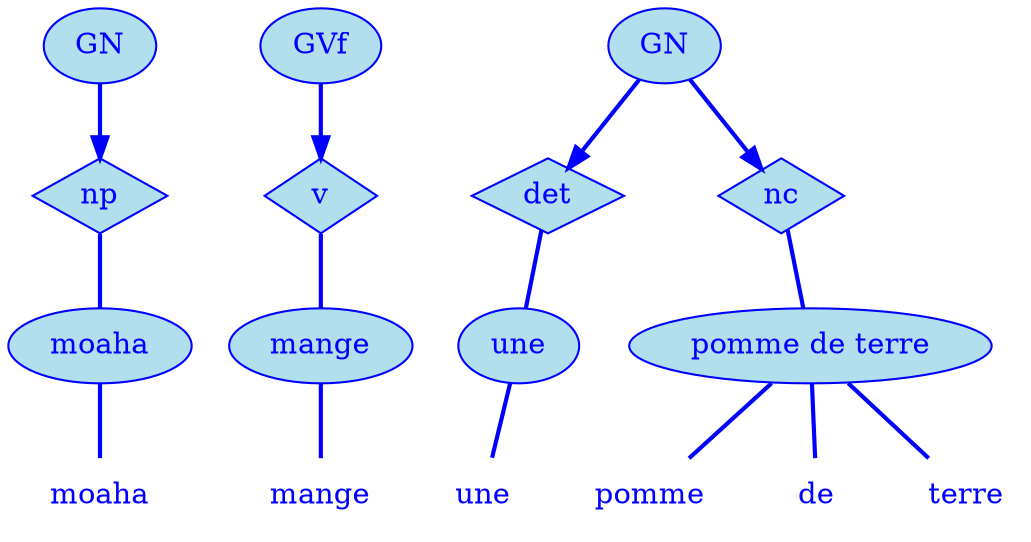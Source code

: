 digraph g {
	graph [bb="0,0,490,252"];
	node [label="\N"];
	graph [_draw_="c 5 -white C 5 -white P 4 0 0 0 252 490 252 490 0 ",
		xdotversion="1.2"];
	"mc1s1_t1#token84" [label=moaha, shape=plaintext, fillcolor=lightblue2, fontcolor=blue, pos="44,18", width="0.86", height="0.50", _ldraw_="F 14.000000 11 -Times-Roman c 4 -blue T 44 13 0 47 5 -moaha "];
	"mc1s1_W1#wordmc1s1_t1#token" [label=moaha, shape=ellipse, fillcolor=lightblue2, fontcolor=blue, pos="44,90", width="1.22", height="0.50", color=blue, style=filled, _draw_="S 6 -filled c 4 -blue C 10 -lightblue2 E 44 90 44 18 ", _ldraw_="F 14.000000 11 -Times-Roman c 4 -blue T 44 85 0 47 5 -moaha "];
	"mc1s1_P13#pos" [label=np, shape=diamond, fillcolor=lightblue2, fontcolor=blue, pos="44,162", width="0.75", height="0.50", color=blue, style=filled, _draw_="S 6 -filled c 4 -blue C 10 -lightblue2 P 4 44 180 17 162 44 144 71 162 ", _ldraw_="F 14.000000 11 -Times-Roman c 4 -blue T 44 157 0 17 2 -np "];
	"mc1s1_chk0#chunk" [label=GN, fillcolor=lightblue2, fontcolor=blue, pos="44,234", width="0.75", height="0.50", color=blue, style=filled, arrowhead=doubleoctagon, _draw_="S 6 -filled c 4 -blue C 10 -lightblue2 E 44 234 27 18 ", _ldraw_="F 14.000000 11 -Times-Roman c 4 -blue T 44 229 0 22 2 -GN "];
	"mc1s1_t3#token87" [label=mange, shape=plaintext, fillcolor=lightblue2, fontcolor=blue, pos="150,18", width="0.86", height="0.50", _ldraw_="F 14.000000 11 -Times-Roman c 4 -blue T 150 13 0 47 5 -mange "];
	"mc1s1_W2#wordmc1s1_t3#token" [label=mange, shape=ellipse, fillcolor=lightblue2, fontcolor=blue, pos="150,90", width="1.22", height="0.50", color=blue, style=filled, _draw_="S 6 -filled c 4 -blue C 10 -lightblue2 E 150 90 44 18 ", _ldraw_="F 14.000000 11 -Times-Roman c 4 -blue T 150 85 0 47 5 -mange "];
	"mc1s1_P47L3#pos" [label=v, shape=diamond, fillcolor=lightblue2, fontcolor=blue, pos="150,162", width="0.75", height="0.50", color=blue, style=filled, _draw_="S 6 -filled c 4 -blue C 10 -lightblue2 P 4 150 180 123 162 150 144 177 162 ", _ldraw_="F 14.000000 11 -Times-Roman c 4 -blue T 150 157 0 8 1 -v "];
	"mc1s1_chk4#chunk" [label=GVf, fillcolor=lightblue2, fontcolor=blue, pos="150,234", width="0.81", height="0.50", color=blue, style=filled, arrowhead=doubleoctagon, _draw_="S 6 -filled c 4 -blue C 10 -lightblue2 E 150 234 29 18 ", _ldraw_="F 14.000000 11 -Times-Roman c 4 -blue T 150 229 0 26 3 -GVf "];
	"mc1s1_t5#token78" [label=une, shape=plaintext, fillcolor=lightblue2, fontcolor=blue, pos="235,18", width="0.75", height="0.50", _ldraw_="F 14.000000 11 -Times-Roman c 4 -blue T 235 13 0 26 3 -une "];
	"mc1s1_W3#wordmc1s1_t5#token" [label=une, shape=ellipse, fillcolor=lightblue2, fontcolor=blue, pos="244,90", width="0.81", height="0.50", color=blue, style=filled, _draw_="S 6 -filled c 4 -blue C 10 -lightblue2 E 244 90 29 18 ", _ldraw_="F 14.000000 11 -Times-Roman c 4 -blue T 244 85 0 26 3 -une "];
	"mc1s1_P52L1#pos" [label=det, shape=diamond, fillcolor=lightblue2, fontcolor=blue, pos="261,162", width="0.75", height="0.50", color=blue, style=filled, _draw_="S 6 -filled c 4 -blue C 10 -lightblue2 P 4 261 180 234 162 261 144 288 162 ", _ldraw_="F 14.000000 11 -Times-Roman c 4 -blue T 261 157 0 23 3 -det "];
	"mc1s1_t7#token16" [label=pomme, shape=plaintext, fillcolor=lightblue2, fontcolor=blue, pos="313,18", width="0.92", height="0.50", _ldraw_="F 14.000000 11 -Times-Roman c 4 -blue T 313 13 0 50 5 -pomme "];
	"mc1s1_t9#token94" [label=de, shape=plaintext, fillcolor=lightblue2, fontcolor=blue, pos="391,18", width="0.75", height="0.50", _ldraw_="F 14.000000 11 -Times-Roman c 4 -blue T 391 13 0 17 2 -de "];
	"mc1s1_t11#token36" [label=terre, shape=plaintext, fillcolor=lightblue2, fontcolor=blue, pos="463,18", width="0.75", height="0.50", _ldraw_="F 14.000000 11 -Times-Roman c 4 -blue T 463 13 0 35 5 -terre "];
	"mc1s1_W7#wordmc1s1_t7#tokenmc1s1_t8#tokenmc1s1_t9#tokenmc1s1_t10#tokenmc1s1_t11#token" [label="pomme de terre", shape=ellipse, fillcolor=lightblue2, fontcolor=blue, pos="385,90", width="2.42", height="0.50", color=blue, style=filled, _draw_="S 6 -filled c 4 -blue C 10 -lightblue2 E 385 90 87 18 ", _ldraw_="F 14.000000 11 -Times-Roman c 4 -blue T 385 85 0 110 14 -pomme de terre "];
	"mc1s1_P56L1#pos" [label=nc, shape=diamond, fillcolor=lightblue2, fontcolor=blue, pos="367,162", width="0.75", height="0.50", color=blue, style=filled, _draw_="S 6 -filled c 4 -blue C 10 -lightblue2 P 4 367 180 340 162 367 144 394 162 ", _ldraw_="F 14.000000 11 -Times-Roman c 4 -blue T 367 157 0 16 2 -nc "];
	"mc1s1_chk1#chunk" [label=GN, fillcolor=lightblue2, fontcolor=blue, pos="297,234", width="0.75", height="0.50", color=blue, style=filled, arrowhead=doubleoctagon, _draw_="S 6 -filled c 4 -blue C 10 -lightblue2 E 297 234 27 18 ", _ldraw_="F 14.000000 11 -Times-Roman c 4 -blue T 297 229 0 22 2 -GN "];
	"mc1s1_W1#wordmc1s1_t1#token" -> "mc1s1_t1#token84" [arrowhead=none, color=blue, fontcolor=blue, style=bold, minlen=1, pos="44,72 44,61 44,47 44,36", _draw_="S 4 -bold c 4 -blue B 4 44 72 44 61 44 47 44 36 "];
	"mc1s1_P13#pos" -> "mc1s1_W1#wordmc1s1_t1#token" [arrowhead=none, color=blue, fontcolor=blue, style=bold, minlen=1, pos="44,144 44,133 44,119 44,108", _draw_="S 4 -bold c 4 -blue B 4 44 144 44 133 44 119 44 108 "];
	"mc1s1_chk0#chunk" -> "mc1s1_P13#pos" [color=blue, fontcolor=blue, style=bold, minlen=1, pos="e,44,180 44,216 44,208 44,199 44,190", shape=normal, _draw_="S 4 -bold c 4 -blue B 4 44 216 44 208 44 199 44 190 ", _hdraw_="S 5 -solid S 15 -setlinewidth(1) c 4 -blue C 4 -blue P 3 48 190 44 180 41 190 "];
	"mc1s1_W2#wordmc1s1_t3#token" -> "mc1s1_t3#token87" [arrowhead=none, color=blue, fontcolor=blue, style=bold, minlen=1, pos="150,72 150,61 150,47 150,36", _draw_="S 4 -bold c 4 -blue B 4 150 72 150 61 150 47 150 36 "];
	"mc1s1_P47L3#pos" -> "mc1s1_W2#wordmc1s1_t3#token" [arrowhead=none, color=blue, fontcolor=blue, style=bold, minlen=1, pos="150,144 150,133 150,119 150,108", _draw_="S 4 -bold c 4 -blue B 4 150 144 150 133 150 119 150 108 "];
	"mc1s1_chk4#chunk" -> "mc1s1_P47L3#pos" [color=blue, fontcolor=blue, style=bold, minlen=1, pos="e,150,180 150,216 150,208 150,199 150,190", shape=normal, _draw_="S 4 -bold c 4 -blue B 4 150 216 150 208 150 199 150 190 ", _hdraw_="S 5 -solid S 15 -setlinewidth(1) c 4 -blue C 4 -blue P 3 154 190 150 180 147 190 "];
	"mc1s1_W3#wordmc1s1_t5#token" -> "mc1s1_t5#token78" [arrowhead=none, color=blue, fontcolor=blue, style=bold, minlen=1, pos="242,72 240,61 239,47 237,36", _draw_="S 4 -bold c 4 -blue B 4 242 72 240 61 239 47 237 36 "];
	"mc1s1_P52L1#pos" -> "mc1s1_W3#wordmc1s1_t5#token" [arrowhead=none, color=blue, fontcolor=blue, style=bold, minlen=1, pos="257,146 254,135 251,120 248,108", _draw_="S 4 -bold c 4 -blue B 4 257 146 254 135 251 120 248 108 "];
	"mc1s1_W7#wordmc1s1_t7#tokenmc1s1_t8#tokenmc1s1_t9#tokenmc1s1_t10#tokenmc1s1_t11#token" -> "mc1s1_t7#token16" [arrowhead=none, color=blue, fontcolor=blue, style=bold, minlen=1, pos="367,72 356,61 342,47 331,36", _draw_="S 4 -bold c 4 -blue B 4 367 72 356 61 342 47 331 36 "];
	"mc1s1_W7#wordmc1s1_t7#tokenmc1s1_t8#tokenmc1s1_t9#tokenmc1s1_t10#tokenmc1s1_t11#token" -> "mc1s1_t9#token94" [arrowhead=none, color=blue, fontcolor=blue, style=bold, minlen=1, pos="387,72 388,61 389,47 389,36", _draw_="S 4 -bold c 4 -blue B 4 387 72 388 61 389 47 389 36 "];
	"mc1s1_W7#wordmc1s1_t7#tokenmc1s1_t8#tokenmc1s1_t9#tokenmc1s1_t10#tokenmc1s1_t11#token" -> "mc1s1_t11#token36" [arrowhead=none, color=blue, fontcolor=blue, style=bold, minlen=1, pos="404,72 416,61 431,47 443,36", _draw_="S 4 -bold c 4 -blue B 4 404 72 416 61 431 47 443 36 "];
	"mc1s1_P56L1#pos" -> "mc1s1_W7#wordmc1s1_t7#tokenmc1s1_t8#tokenmc1s1_t9#tokenmc1s1_t10#tokenmc1s1_t11#token" [arrowhead=none, color=blue, fontcolor=blue, style=bold, minlen=1, pos="371,146 374,135 377,120 380,108", _draw_="S 4 -bold c 4 -blue B 4 371 146 374 135 377 120 380 108 "];
	"mc1s1_chk1#chunk" -> "mc1s1_P52L1#pos" [color=blue, fontcolor=blue, style=bold, minlen=1, pos="e,268,176 288,217 283,207 278,195 273,185", shape=normal, _draw_="S 4 -bold c 4 -blue B 4 288 217 283 207 278 195 273 185 ", _hdraw_="S 5 -solid S 15 -setlinewidth(1) c 4 -blue C 4 -blue P 3 276 183 268 176 270 186 "];
	"mc1s1_chk1#chunk" -> "mc1s1_P56L1#pos" [color=blue, fontcolor=blue, style=bold, minlen=1, pos="e,356,173 312,219 323,208 337,192 349,180", shape=normal, _draw_="S 4 -bold c 4 -blue B 4 312 219 323 208 337 192 349 180 ", _hdraw_="S 5 -solid S 15 -setlinewidth(1) c 4 -blue C 4 -blue P 3 351 183 356 173 346 178 "];
}
